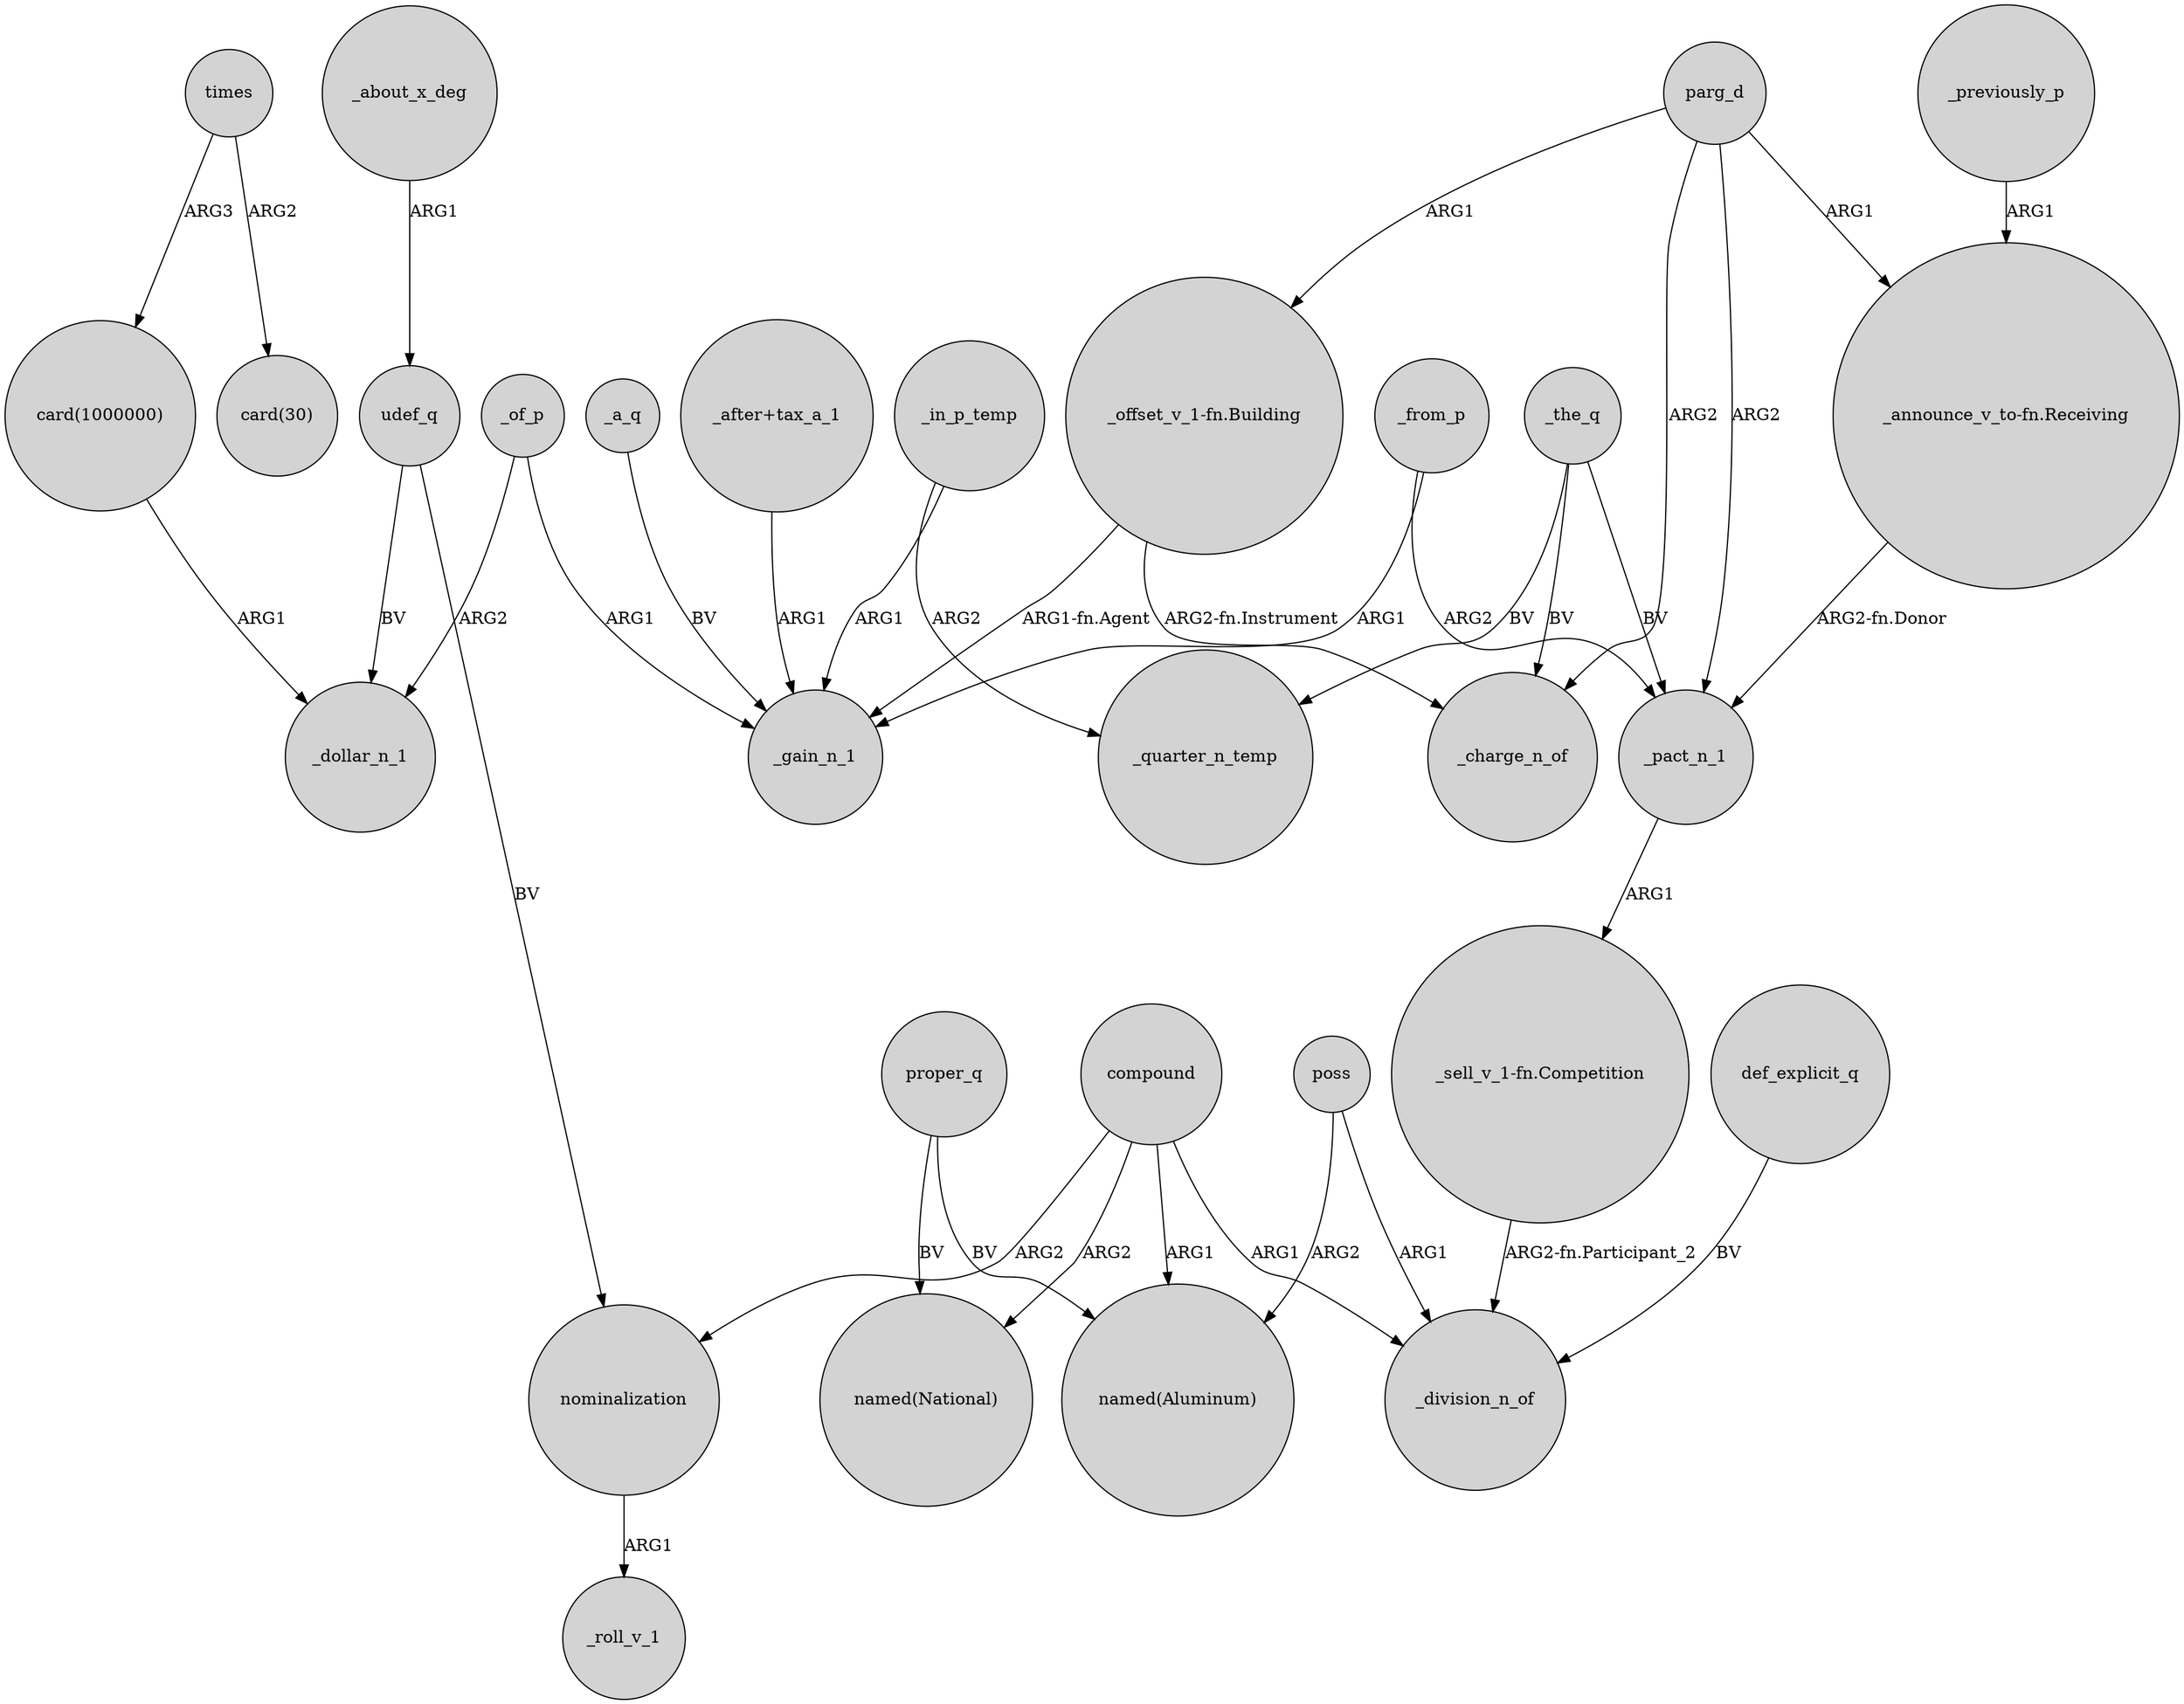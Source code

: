 digraph {
	node [shape=circle style=filled]
	_in_p_temp -> _quarter_n_temp [label=ARG2]
	"_offset_v_1-fn.Building" -> _charge_n_of [label="ARG2-fn.Instrument"]
	parg_d -> "_offset_v_1-fn.Building" [label=ARG1]
	proper_q -> "named(Aluminum)" [label=BV]
	_from_p -> _pact_n_1 [label=ARG2]
	def_explicit_q -> _division_n_of [label=BV]
	"_announce_v_to-fn.Receiving" -> _pact_n_1 [label="ARG2-fn.Donor"]
	_the_q -> _charge_n_of [label=BV]
	_the_q -> _quarter_n_temp [label=BV]
	udef_q -> nominalization [label=BV]
	times -> "card(1000000)" [label=ARG3]
	compound -> "named(National)" [label=ARG2]
	_of_p -> _gain_n_1 [label=ARG1]
	_the_q -> _pact_n_1 [label=BV]
	nominalization -> _roll_v_1 [label=ARG1]
	compound -> nominalization [label=ARG2]
	_about_x_deg -> udef_q [label=ARG1]
	"_sell_v_1-fn.Competition" -> _division_n_of [label="ARG2-fn.Participant_2"]
	_previously_p -> "_announce_v_to-fn.Receiving" [label=ARG1]
	compound -> "named(Aluminum)" [label=ARG1]
	times -> "card(30)" [label=ARG2]
	udef_q -> _dollar_n_1 [label=BV]
	_a_q -> _gain_n_1 [label=BV]
	"card(1000000)" -> _dollar_n_1 [label=ARG1]
	compound -> _division_n_of [label=ARG1]
	"_offset_v_1-fn.Building" -> _gain_n_1 [label="ARG1-fn.Agent"]
	parg_d -> _pact_n_1 [label=ARG2]
	poss -> _division_n_of [label=ARG1]
	_pact_n_1 -> "_sell_v_1-fn.Competition" [label=ARG1]
	"_after+tax_a_1" -> _gain_n_1 [label=ARG1]
	parg_d -> _charge_n_of [label=ARG2]
	proper_q -> "named(National)" [label=BV]
	parg_d -> "_announce_v_to-fn.Receiving" [label=ARG1]
	_of_p -> _dollar_n_1 [label=ARG2]
	_from_p -> _gain_n_1 [label=ARG1]
	_in_p_temp -> _gain_n_1 [label=ARG1]
	poss -> "named(Aluminum)" [label=ARG2]
}
